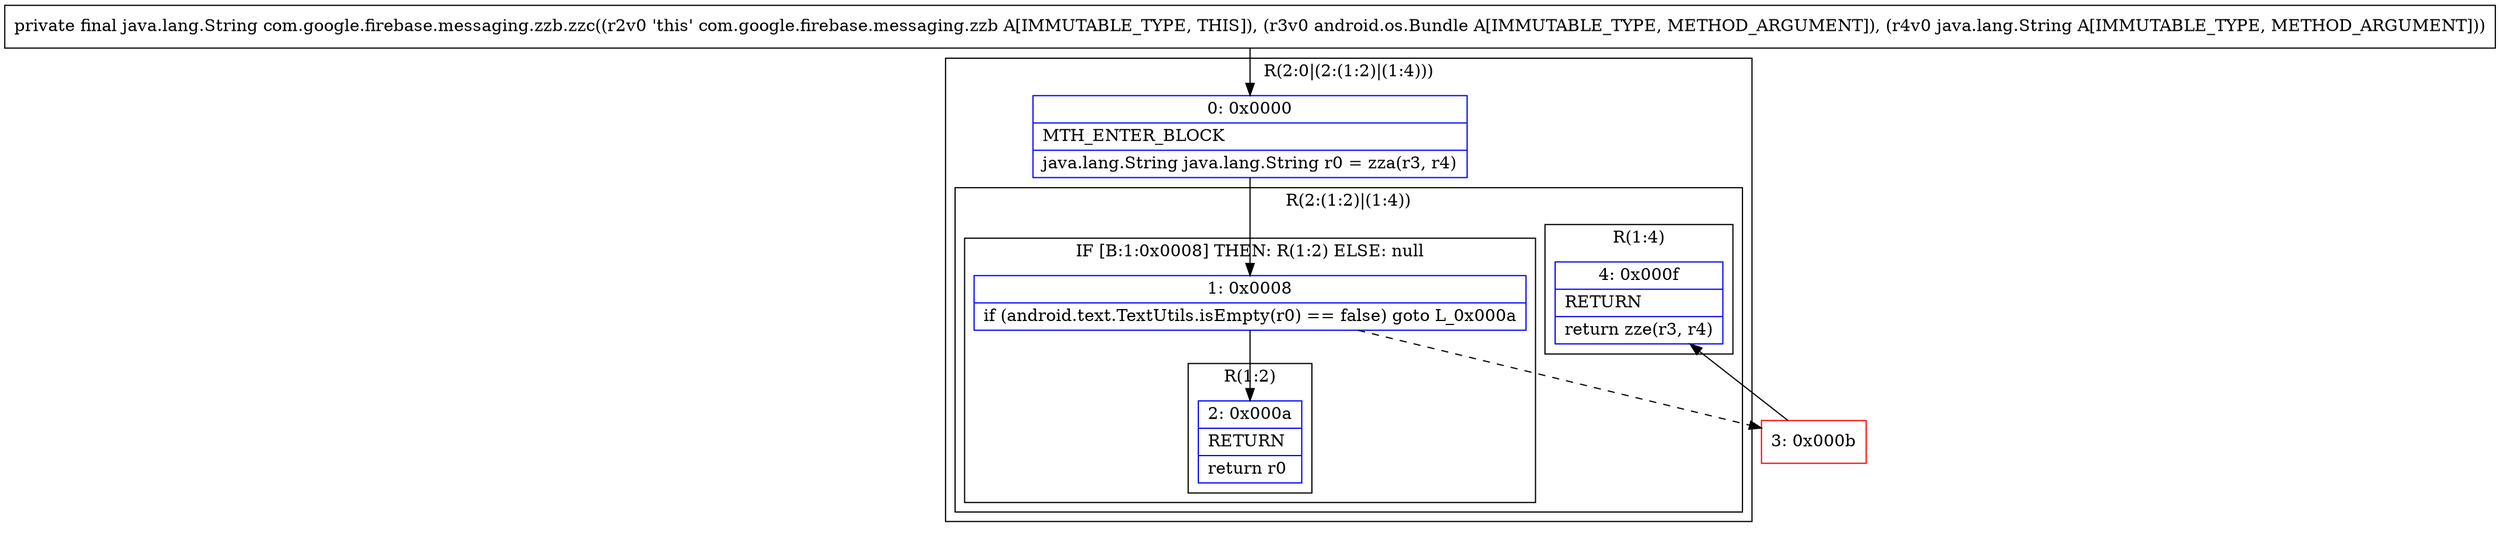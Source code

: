 digraph "CFG forcom.google.firebase.messaging.zzb.zzc(Landroid\/os\/Bundle;Ljava\/lang\/String;)Ljava\/lang\/String;" {
subgraph cluster_Region_1827799517 {
label = "R(2:0|(2:(1:2)|(1:4)))";
node [shape=record,color=blue];
Node_0 [shape=record,label="{0\:\ 0x0000|MTH_ENTER_BLOCK\l|java.lang.String java.lang.String r0 = zza(r3, r4)\l}"];
subgraph cluster_Region_271117074 {
label = "R(2:(1:2)|(1:4))";
node [shape=record,color=blue];
subgraph cluster_IfRegion_454952742 {
label = "IF [B:1:0x0008] THEN: R(1:2) ELSE: null";
node [shape=record,color=blue];
Node_1 [shape=record,label="{1\:\ 0x0008|if (android.text.TextUtils.isEmpty(r0) == false) goto L_0x000a\l}"];
subgraph cluster_Region_493204689 {
label = "R(1:2)";
node [shape=record,color=blue];
Node_2 [shape=record,label="{2\:\ 0x000a|RETURN\l|return r0\l}"];
}
}
subgraph cluster_Region_308033939 {
label = "R(1:4)";
node [shape=record,color=blue];
Node_4 [shape=record,label="{4\:\ 0x000f|RETURN\l|return zze(r3, r4)\l}"];
}
}
}
Node_3 [shape=record,color=red,label="{3\:\ 0x000b}"];
MethodNode[shape=record,label="{private final java.lang.String com.google.firebase.messaging.zzb.zzc((r2v0 'this' com.google.firebase.messaging.zzb A[IMMUTABLE_TYPE, THIS]), (r3v0 android.os.Bundle A[IMMUTABLE_TYPE, METHOD_ARGUMENT]), (r4v0 java.lang.String A[IMMUTABLE_TYPE, METHOD_ARGUMENT])) }"];
MethodNode -> Node_0;
Node_0 -> Node_1;
Node_1 -> Node_2;
Node_1 -> Node_3[style=dashed];
Node_3 -> Node_4;
}

